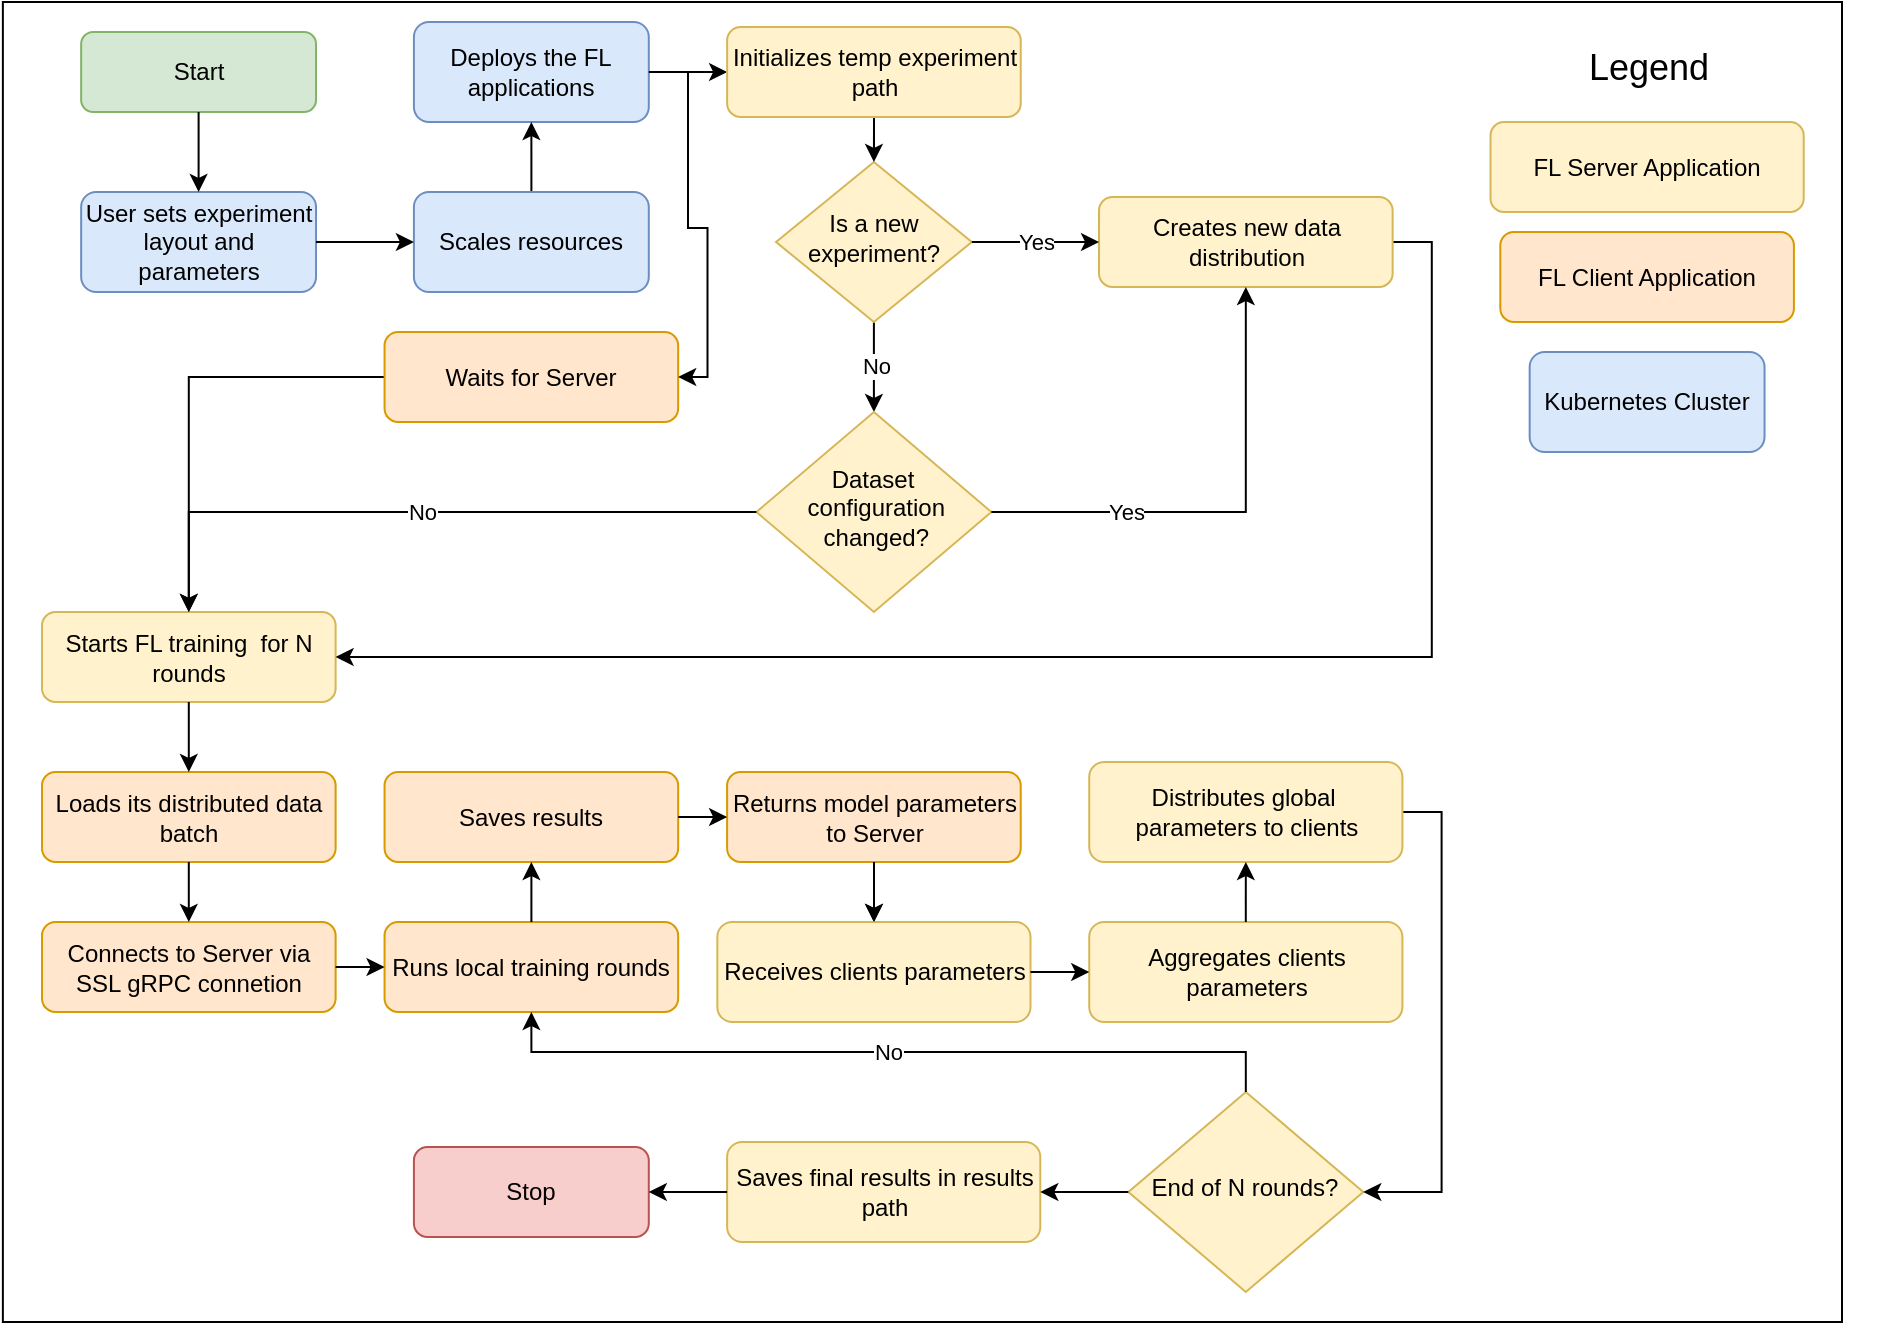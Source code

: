 <mxfile version="21.1.0" type="google">
  <diagram id="C5RBs43oDa-KdzZeNtuy" name="Page-1">
    <mxGraphModel grid="1" page="1" gridSize="10" guides="1" tooltips="1" connect="1" arrows="1" fold="1" pageScale="1" pageWidth="827" pageHeight="1169" math="0" shadow="0">
      <root>
        <mxCell id="WIyWlLk6GJQsqaUBKTNV-0" />
        <mxCell id="WIyWlLk6GJQsqaUBKTNV-1" parent="WIyWlLk6GJQsqaUBKTNV-0" />
        <mxCell id="HQL4r1OjwLESs9Pckm7E-121" value="" style="group" connectable="0" vertex="1" parent="WIyWlLk6GJQsqaUBKTNV-1">
          <mxGeometry x="10" y="85" width="920" height="650" as="geometry" />
        </mxCell>
        <mxCell id="HQL4r1OjwLESs9Pckm7E-125" value="" style="rounded=0;whiteSpace=wrap;html=1;" vertex="1" parent="HQL4r1OjwLESs9Pckm7E-121">
          <mxGeometry x="-19.57" y="-10" width="919.57" height="660" as="geometry" />
        </mxCell>
        <mxCell id="WIyWlLk6GJQsqaUBKTNV-3" value="Start" style="rounded=1;whiteSpace=wrap;html=1;fontSize=12;glass=0;strokeWidth=1;shadow=0;fillColor=#d5e8d4;strokeColor=#82b366;" vertex="1" parent="HQL4r1OjwLESs9Pckm7E-121">
          <mxGeometry x="19.574" y="5" width="117.447" height="40" as="geometry" />
        </mxCell>
        <mxCell id="HQL4r1OjwLESs9Pckm7E-9" value="User sets experiment layout and parameters" style="rounded=1;whiteSpace=wrap;html=1;fontSize=12;glass=0;strokeWidth=1;shadow=0;fillColor=#dae8fc;strokeColor=#6c8ebf;" vertex="1" parent="HQL4r1OjwLESs9Pckm7E-121">
          <mxGeometry x="19.574" y="85" width="117.447" height="50" as="geometry" />
        </mxCell>
        <mxCell id="HQL4r1OjwLESs9Pckm7E-40" style="edgeStyle=orthogonalEdgeStyle;rounded=0;orthogonalLoop=1;jettySize=auto;html=1;entryX=0.5;entryY=0;entryDx=0;entryDy=0;" edge="1" parent="HQL4r1OjwLESs9Pckm7E-121" source="WIyWlLk6GJQsqaUBKTNV-3" target="HQL4r1OjwLESs9Pckm7E-9">
          <mxGeometry relative="1" as="geometry" />
        </mxCell>
        <mxCell id="HQL4r1OjwLESs9Pckm7E-51" value="No" style="edgeStyle=orthogonalEdgeStyle;rounded=0;orthogonalLoop=1;jettySize=auto;html=1;" edge="1" parent="HQL4r1OjwLESs9Pckm7E-121" source="HQL4r1OjwLESs9Pckm7E-32">
          <mxGeometry relative="1" as="geometry">
            <mxPoint x="415.957" y="195" as="targetPoint" />
          </mxGeometry>
        </mxCell>
        <mxCell id="HQL4r1OjwLESs9Pckm7E-32" value="Is a new experiment?" style="rhombus;whiteSpace=wrap;html=1;shadow=0;fontFamily=Helvetica;fontSize=12;align=center;strokeWidth=1;spacing=6;spacingTop=-4;fillColor=#fff2cc;strokeColor=#d6b656;" vertex="1" parent="HQL4r1OjwLESs9Pckm7E-121">
          <mxGeometry x="367.021" y="70" width="97.872" height="80" as="geometry" />
        </mxCell>
        <mxCell id="HQL4r1OjwLESs9Pckm7E-34" value="Dataset&lt;br&gt;&amp;nbsp;configuration&lt;br&gt;&amp;nbsp;changed?" style="rhombus;whiteSpace=wrap;html=1;shadow=0;fontFamily=Helvetica;fontSize=12;align=center;strokeWidth=1;spacing=6;spacingTop=-4;fillColor=#fff2cc;strokeColor=#d6b656;" vertex="1" parent="HQL4r1OjwLESs9Pckm7E-121">
          <mxGeometry x="357.234" y="195" width="117.447" height="100" as="geometry" />
        </mxCell>
        <mxCell id="HQL4r1OjwLESs9Pckm7E-44" style="edgeStyle=orthogonalEdgeStyle;rounded=0;orthogonalLoop=1;jettySize=auto;html=1;entryX=0;entryY=0.5;entryDx=0;entryDy=0;" edge="1" parent="HQL4r1OjwLESs9Pckm7E-121" source="HQL4r1OjwLESs9Pckm7E-37">
          <mxGeometry relative="1" as="geometry">
            <mxPoint x="342.553" y="25" as="targetPoint" />
          </mxGeometry>
        </mxCell>
        <mxCell id="HQL4r1OjwLESs9Pckm7E-37" value="Deploys the FL applications" style="rounded=1;whiteSpace=wrap;html=1;fontSize=12;glass=0;strokeWidth=1;shadow=0;fillColor=#dae8fc;strokeColor=#6c8ebf;" vertex="1" parent="HQL4r1OjwLESs9Pckm7E-121">
          <mxGeometry x="185.957" width="117.447" height="50" as="geometry" />
        </mxCell>
        <mxCell id="HQL4r1OjwLESs9Pckm7E-42" style="edgeStyle=orthogonalEdgeStyle;rounded=0;orthogonalLoop=1;jettySize=auto;html=1;entryX=0.5;entryY=1;entryDx=0;entryDy=0;" edge="1" parent="HQL4r1OjwLESs9Pckm7E-121" source="HQL4r1OjwLESs9Pckm7E-38" target="HQL4r1OjwLESs9Pckm7E-37">
          <mxGeometry relative="1" as="geometry" />
        </mxCell>
        <mxCell id="HQL4r1OjwLESs9Pckm7E-38" value="Scales resources" style="rounded=1;whiteSpace=wrap;html=1;fontSize=12;glass=0;strokeWidth=1;shadow=0;fillColor=#dae8fc;strokeColor=#6c8ebf;" vertex="1" parent="HQL4r1OjwLESs9Pckm7E-121">
          <mxGeometry x="185.957" y="85" width="117.447" height="50" as="geometry" />
        </mxCell>
        <mxCell id="HQL4r1OjwLESs9Pckm7E-41" style="edgeStyle=orthogonalEdgeStyle;rounded=0;orthogonalLoop=1;jettySize=auto;html=1;exitX=1;exitY=0.5;exitDx=0;exitDy=0;entryX=0;entryY=0.5;entryDx=0;entryDy=0;" edge="1" parent="HQL4r1OjwLESs9Pckm7E-121" source="HQL4r1OjwLESs9Pckm7E-9" target="HQL4r1OjwLESs9Pckm7E-38">
          <mxGeometry relative="1" as="geometry" />
        </mxCell>
        <mxCell id="HQL4r1OjwLESs9Pckm7E-49" style="edgeStyle=orthogonalEdgeStyle;rounded=0;orthogonalLoop=1;jettySize=auto;html=1;entryX=0.5;entryY=0;entryDx=0;entryDy=0;" edge="1" parent="HQL4r1OjwLESs9Pckm7E-121" source="HQL4r1OjwLESs9Pckm7E-48" target="HQL4r1OjwLESs9Pckm7E-32">
          <mxGeometry relative="1" as="geometry" />
        </mxCell>
        <mxCell id="HQL4r1OjwLESs9Pckm7E-48" value="Initializes temp experiment path" style="rounded=1;whiteSpace=wrap;html=1;fontSize=12;glass=0;strokeWidth=1;shadow=0;fillColor=#fff2cc;strokeColor=#d6b656;" vertex="1" parent="HQL4r1OjwLESs9Pckm7E-121">
          <mxGeometry x="342.553" y="2.5" width="146.809" height="45" as="geometry" />
        </mxCell>
        <mxCell id="HQL4r1OjwLESs9Pckm7E-52" value="Starts FL training&amp;nbsp; for N rounds" style="rounded=1;whiteSpace=wrap;html=1;fontSize=12;glass=0;strokeWidth=1;shadow=0;fillColor=#fff2cc;strokeColor=#d6b656;" vertex="1" parent="HQL4r1OjwLESs9Pckm7E-121">
          <mxGeometry y="295" width="146.809" height="45" as="geometry" />
        </mxCell>
        <mxCell id="HQL4r1OjwLESs9Pckm7E-53" value="No" style="edgeStyle=orthogonalEdgeStyle;rounded=0;orthogonalLoop=1;jettySize=auto;html=1;exitX=0;exitY=0.5;exitDx=0;exitDy=0;entryX=0.5;entryY=0;entryDx=0;entryDy=0;" edge="1" parent="HQL4r1OjwLESs9Pckm7E-121" source="HQL4r1OjwLESs9Pckm7E-34" target="HQL4r1OjwLESs9Pckm7E-52">
          <mxGeometry relative="1" as="geometry" />
        </mxCell>
        <mxCell id="HQL4r1OjwLESs9Pckm7E-90" style="edgeStyle=orthogonalEdgeStyle;rounded=0;orthogonalLoop=1;jettySize=auto;html=1;entryX=1;entryY=0.5;entryDx=0;entryDy=0;" edge="1" parent="HQL4r1OjwLESs9Pckm7E-121" source="HQL4r1OjwLESs9Pckm7E-54" target="HQL4r1OjwLESs9Pckm7E-52">
          <mxGeometry relative="1" as="geometry">
            <Array as="points">
              <mxPoint x="694.894" y="110" />
              <mxPoint x="694.894" y="318" />
            </Array>
          </mxGeometry>
        </mxCell>
        <mxCell id="HQL4r1OjwLESs9Pckm7E-54" value="Creates new data distribution" style="rounded=1;whiteSpace=wrap;html=1;fontSize=12;glass=0;strokeWidth=1;shadow=0;fillColor=#fff2cc;strokeColor=#d6b656;" vertex="1" parent="HQL4r1OjwLESs9Pckm7E-121">
          <mxGeometry x="528.511" y="87.5" width="146.809" height="45" as="geometry" />
        </mxCell>
        <mxCell id="HQL4r1OjwLESs9Pckm7E-56" value="Yes" style="edgeStyle=orthogonalEdgeStyle;rounded=0;orthogonalLoop=1;jettySize=auto;html=1;entryX=0;entryY=0.5;entryDx=0;entryDy=0;" edge="1" parent="HQL4r1OjwLESs9Pckm7E-121" source="HQL4r1OjwLESs9Pckm7E-32" target="HQL4r1OjwLESs9Pckm7E-54">
          <mxGeometry relative="1" as="geometry" />
        </mxCell>
        <mxCell id="HQL4r1OjwLESs9Pckm7E-57" value="Yes" style="edgeStyle=orthogonalEdgeStyle;rounded=0;orthogonalLoop=1;jettySize=auto;html=1;entryX=0.5;entryY=1;entryDx=0;entryDy=0;" edge="1" parent="HQL4r1OjwLESs9Pckm7E-121" source="HQL4r1OjwLESs9Pckm7E-34" target="HQL4r1OjwLESs9Pckm7E-54">
          <mxGeometry x="-0.441" relative="1" as="geometry">
            <mxPoint as="offset" />
          </mxGeometry>
        </mxCell>
        <mxCell id="HQL4r1OjwLESs9Pckm7E-89" style="edgeStyle=orthogonalEdgeStyle;rounded=0;orthogonalLoop=1;jettySize=auto;html=1;entryX=0.5;entryY=0;entryDx=0;entryDy=0;" edge="1" parent="HQL4r1OjwLESs9Pckm7E-121" source="HQL4r1OjwLESs9Pckm7E-59" target="HQL4r1OjwLESs9Pckm7E-52">
          <mxGeometry relative="1" as="geometry" />
        </mxCell>
        <mxCell id="HQL4r1OjwLESs9Pckm7E-59" value="Waits for Server" style="rounded=1;whiteSpace=wrap;html=1;fontSize=12;glass=0;strokeWidth=1;shadow=0;fillColor=#ffe6cc;strokeColor=#d79b00;" vertex="1" parent="HQL4r1OjwLESs9Pckm7E-121">
          <mxGeometry x="171.277" y="155" width="146.809" height="45" as="geometry" />
        </mxCell>
        <mxCell id="HQL4r1OjwLESs9Pckm7E-61" style="edgeStyle=orthogonalEdgeStyle;rounded=0;orthogonalLoop=1;jettySize=auto;html=1;entryX=1;entryY=0.5;entryDx=0;entryDy=0;" edge="1" parent="HQL4r1OjwLESs9Pckm7E-121" source="HQL4r1OjwLESs9Pckm7E-37" target="HQL4r1OjwLESs9Pckm7E-59">
          <mxGeometry relative="1" as="geometry">
            <Array as="points">
              <mxPoint x="322.979" y="25" />
              <mxPoint x="322.979" y="103" />
              <mxPoint x="332.766" y="103" />
              <mxPoint x="332.766" y="178" />
            </Array>
          </mxGeometry>
        </mxCell>
        <mxCell id="HQL4r1OjwLESs9Pckm7E-65" value="Loads its distributed data batch" style="rounded=1;whiteSpace=wrap;html=1;fontSize=12;glass=0;strokeWidth=1;shadow=0;fillColor=#ffe6cc;strokeColor=#d79b00;" vertex="1" parent="HQL4r1OjwLESs9Pckm7E-121">
          <mxGeometry y="375" width="146.809" height="45" as="geometry" />
        </mxCell>
        <mxCell id="HQL4r1OjwLESs9Pckm7E-91" style="edgeStyle=orthogonalEdgeStyle;rounded=0;orthogonalLoop=1;jettySize=auto;html=1;entryX=0.5;entryY=0;entryDx=0;entryDy=0;" edge="1" parent="HQL4r1OjwLESs9Pckm7E-121" source="HQL4r1OjwLESs9Pckm7E-52" target="HQL4r1OjwLESs9Pckm7E-65">
          <mxGeometry relative="1" as="geometry" />
        </mxCell>
        <mxCell id="HQL4r1OjwLESs9Pckm7E-66" value="Connects to Server via SSL gRPC connetion" style="rounded=1;whiteSpace=wrap;html=1;fontSize=12;glass=0;strokeWidth=1;shadow=0;fillColor=#ffe6cc;strokeColor=#d79b00;" vertex="1" parent="HQL4r1OjwLESs9Pckm7E-121">
          <mxGeometry y="450" width="146.809" height="45" as="geometry" />
        </mxCell>
        <mxCell id="HQL4r1OjwLESs9Pckm7E-77" style="edgeStyle=orthogonalEdgeStyle;rounded=0;orthogonalLoop=1;jettySize=auto;html=1;entryX=0.5;entryY=0;entryDx=0;entryDy=0;" edge="1" parent="HQL4r1OjwLESs9Pckm7E-121" source="HQL4r1OjwLESs9Pckm7E-65" target="HQL4r1OjwLESs9Pckm7E-66">
          <mxGeometry relative="1" as="geometry" />
        </mxCell>
        <mxCell id="HQL4r1OjwLESs9Pckm7E-74" value="End of N rounds?" style="rhombus;whiteSpace=wrap;html=1;shadow=0;fontFamily=Helvetica;fontSize=12;align=center;strokeWidth=1;spacing=6;spacingTop=-4;fillColor=#fff2cc;strokeColor=#d6b656;" vertex="1" parent="HQL4r1OjwLESs9Pckm7E-121">
          <mxGeometry x="543.191" y="535" width="117.447" height="100" as="geometry" />
        </mxCell>
        <mxCell id="HQL4r1OjwLESs9Pckm7E-78" value="Runs local training rounds" style="rounded=1;whiteSpace=wrap;html=1;fontSize=12;glass=0;strokeWidth=1;shadow=0;fillColor=#ffe6cc;strokeColor=#d79b00;" vertex="1" parent="HQL4r1OjwLESs9Pckm7E-121">
          <mxGeometry x="171.277" y="450" width="146.809" height="45" as="geometry" />
        </mxCell>
        <mxCell id="HQL4r1OjwLESs9Pckm7E-97" style="edgeStyle=orthogonalEdgeStyle;rounded=0;orthogonalLoop=1;jettySize=auto;html=1;" edge="1" parent="HQL4r1OjwLESs9Pckm7E-121" source="HQL4r1OjwLESs9Pckm7E-66" target="HQL4r1OjwLESs9Pckm7E-78">
          <mxGeometry relative="1" as="geometry" />
        </mxCell>
        <mxCell id="HQL4r1OjwLESs9Pckm7E-113" value="No" style="edgeStyle=orthogonalEdgeStyle;rounded=0;orthogonalLoop=1;jettySize=auto;html=1;exitX=0.5;exitY=0;exitDx=0;exitDy=0;entryX=0.5;entryY=1;entryDx=0;entryDy=0;" edge="1" parent="HQL4r1OjwLESs9Pckm7E-121" source="HQL4r1OjwLESs9Pckm7E-74" target="HQL4r1OjwLESs9Pckm7E-78">
          <mxGeometry relative="1" as="geometry" />
        </mxCell>
        <mxCell id="HQL4r1OjwLESs9Pckm7E-81" value="Saves results" style="rounded=1;whiteSpace=wrap;html=1;fontSize=12;glass=0;strokeWidth=1;shadow=0;fillColor=#ffe6cc;strokeColor=#d79b00;" vertex="1" parent="HQL4r1OjwLESs9Pckm7E-121">
          <mxGeometry x="171.277" y="375" width="146.809" height="45" as="geometry" />
        </mxCell>
        <mxCell id="HQL4r1OjwLESs9Pckm7E-99" style="edgeStyle=orthogonalEdgeStyle;rounded=0;orthogonalLoop=1;jettySize=auto;html=1;entryX=0.5;entryY=1;entryDx=0;entryDy=0;" edge="1" parent="HQL4r1OjwLESs9Pckm7E-121" source="HQL4r1OjwLESs9Pckm7E-78" target="HQL4r1OjwLESs9Pckm7E-81">
          <mxGeometry relative="1" as="geometry" />
        </mxCell>
        <mxCell id="HQL4r1OjwLESs9Pckm7E-107" style="edgeStyle=orthogonalEdgeStyle;rounded=0;orthogonalLoop=1;jettySize=auto;html=1;entryX=0.5;entryY=0;entryDx=0;entryDy=0;" edge="1" parent="HQL4r1OjwLESs9Pckm7E-121" source="HQL4r1OjwLESs9Pckm7E-105">
          <mxGeometry relative="1" as="geometry">
            <mxPoint x="415.957" y="450" as="targetPoint" />
          </mxGeometry>
        </mxCell>
        <mxCell id="HQL4r1OjwLESs9Pckm7E-105" value="Returns model parameters to Server" style="rounded=1;whiteSpace=wrap;html=1;fontSize=12;glass=0;strokeWidth=1;shadow=0;fillColor=#ffe6cc;strokeColor=#d79b00;" vertex="1" parent="HQL4r1OjwLESs9Pckm7E-121">
          <mxGeometry x="342.553" y="375" width="146.809" height="45" as="geometry" />
        </mxCell>
        <mxCell id="HQL4r1OjwLESs9Pckm7E-100" style="edgeStyle=orthogonalEdgeStyle;rounded=0;orthogonalLoop=1;jettySize=auto;html=1;entryX=0;entryY=0.5;entryDx=0;entryDy=0;" edge="1" parent="HQL4r1OjwLESs9Pckm7E-121" source="HQL4r1OjwLESs9Pckm7E-81" target="HQL4r1OjwLESs9Pckm7E-105">
          <mxGeometry relative="1" as="geometry">
            <mxPoint x="337.66" y="397.5" as="targetPoint" />
          </mxGeometry>
        </mxCell>
        <mxCell id="HQL4r1OjwLESs9Pckm7E-106" value="Receives clients parameters" style="rounded=1;whiteSpace=wrap;html=1;fontSize=12;glass=0;strokeWidth=1;shadow=0;fillColor=#fff2cc;strokeColor=#d6b656;" vertex="1" parent="HQL4r1OjwLESs9Pckm7E-121">
          <mxGeometry x="337.66" y="450" width="156.596" height="50" as="geometry" />
        </mxCell>
        <mxCell id="HQL4r1OjwLESs9Pckm7E-120" value="" style="edgeStyle=orthogonalEdgeStyle;rounded=0;orthogonalLoop=1;jettySize=auto;html=1;" edge="1" parent="HQL4r1OjwLESs9Pckm7E-121" source="HQL4r1OjwLESs9Pckm7E-105" target="HQL4r1OjwLESs9Pckm7E-106">
          <mxGeometry relative="1" as="geometry" />
        </mxCell>
        <mxCell id="HQL4r1OjwLESs9Pckm7E-108" value="Aggregates clients parameters" style="rounded=1;whiteSpace=wrap;html=1;fontSize=12;glass=0;strokeWidth=1;shadow=0;fillColor=#fff2cc;strokeColor=#d6b656;" vertex="1" parent="HQL4r1OjwLESs9Pckm7E-121">
          <mxGeometry x="523.617" y="450" width="156.596" height="50" as="geometry" />
        </mxCell>
        <mxCell id="HQL4r1OjwLESs9Pckm7E-110" style="edgeStyle=orthogonalEdgeStyle;rounded=0;orthogonalLoop=1;jettySize=auto;html=1;entryX=0;entryY=0.5;entryDx=0;entryDy=0;" edge="1" parent="HQL4r1OjwLESs9Pckm7E-121" source="HQL4r1OjwLESs9Pckm7E-106" target="HQL4r1OjwLESs9Pckm7E-108">
          <mxGeometry relative="1" as="geometry" />
        </mxCell>
        <mxCell id="HQL4r1OjwLESs9Pckm7E-112" style="edgeStyle=orthogonalEdgeStyle;rounded=0;orthogonalLoop=1;jettySize=auto;html=1;entryX=1;entryY=0.5;entryDx=0;entryDy=0;" edge="1" parent="HQL4r1OjwLESs9Pckm7E-121" source="HQL4r1OjwLESs9Pckm7E-109" target="HQL4r1OjwLESs9Pckm7E-74">
          <mxGeometry relative="1" as="geometry">
            <Array as="points">
              <mxPoint x="699.787" y="395" />
              <mxPoint x="699.787" y="585" />
            </Array>
          </mxGeometry>
        </mxCell>
        <mxCell id="HQL4r1OjwLESs9Pckm7E-109" value="Distributes global&amp;nbsp; parameters to clients" style="rounded=1;whiteSpace=wrap;html=1;fontSize=12;glass=0;strokeWidth=1;shadow=0;fillColor=#fff2cc;strokeColor=#d6b656;" vertex="1" parent="HQL4r1OjwLESs9Pckm7E-121">
          <mxGeometry x="523.617" y="370" width="156.596" height="50" as="geometry" />
        </mxCell>
        <mxCell id="HQL4r1OjwLESs9Pckm7E-111" style="edgeStyle=orthogonalEdgeStyle;rounded=0;orthogonalLoop=1;jettySize=auto;html=1;entryX=0.5;entryY=1;entryDx=0;entryDy=0;" edge="1" parent="HQL4r1OjwLESs9Pckm7E-121" source="HQL4r1OjwLESs9Pckm7E-108" target="HQL4r1OjwLESs9Pckm7E-109">
          <mxGeometry relative="1" as="geometry" />
        </mxCell>
        <mxCell id="HQL4r1OjwLESs9Pckm7E-115" value="Saves final results in results path" style="rounded=1;whiteSpace=wrap;html=1;fontSize=12;glass=0;strokeWidth=1;shadow=0;fillColor=#fff2cc;strokeColor=#d6b656;" vertex="1" parent="HQL4r1OjwLESs9Pckm7E-121">
          <mxGeometry x="342.553" y="560" width="156.596" height="50" as="geometry" />
        </mxCell>
        <mxCell id="HQL4r1OjwLESs9Pckm7E-114" style="edgeStyle=orthogonalEdgeStyle;rounded=0;orthogonalLoop=1;jettySize=auto;html=1;entryX=1;entryY=0.5;entryDx=0;entryDy=0;" edge="1" parent="HQL4r1OjwLESs9Pckm7E-121" source="HQL4r1OjwLESs9Pckm7E-74" target="HQL4r1OjwLESs9Pckm7E-115">
          <mxGeometry relative="1" as="geometry">
            <mxPoint x="508.936" y="585" as="targetPoint" />
          </mxGeometry>
        </mxCell>
        <mxCell id="HQL4r1OjwLESs9Pckm7E-117" value="Stop" style="rounded=1;whiteSpace=wrap;html=1;fontSize=12;glass=0;strokeWidth=1;shadow=0;fillColor=#f8cecc;strokeColor=#b85450;" vertex="1" parent="HQL4r1OjwLESs9Pckm7E-121">
          <mxGeometry x="185.957" y="562.5" width="117.447" height="45" as="geometry" />
        </mxCell>
        <mxCell id="HQL4r1OjwLESs9Pckm7E-118" style="edgeStyle=orthogonalEdgeStyle;rounded=0;orthogonalLoop=1;jettySize=auto;html=1;entryX=1;entryY=0.5;entryDx=0;entryDy=0;" edge="1" parent="HQL4r1OjwLESs9Pckm7E-121" source="HQL4r1OjwLESs9Pckm7E-115" target="HQL4r1OjwLESs9Pckm7E-117">
          <mxGeometry relative="1" as="geometry" />
        </mxCell>
        <mxCell id="HQL4r1OjwLESs9Pckm7E-129" value="Legend" style="text;html=1;align=center;verticalAlign=middle;resizable=0;points=[];autosize=1;strokeColor=none;fillColor=none;fontSize=18;" vertex="1" parent="HQL4r1OjwLESs9Pckm7E-121">
          <mxGeometry x="763.404" y="2.5" width="80" height="40" as="geometry" />
        </mxCell>
        <mxCell id="HQL4r1OjwLESs9Pckm7E-130" value="FL Server Application" style="rounded=1;whiteSpace=wrap;html=1;fontSize=12;glass=0;strokeWidth=1;shadow=0;fillColor=#fff2cc;strokeColor=#d6b656;" vertex="1" parent="HQL4r1OjwLESs9Pckm7E-121">
          <mxGeometry x="724.255" y="50" width="156.596" height="45" as="geometry" />
        </mxCell>
        <mxCell id="HQL4r1OjwLESs9Pckm7E-131" value="Kubernetes Cluster" style="rounded=1;whiteSpace=wrap;html=1;fontSize=12;glass=0;strokeWidth=1;shadow=0;fillColor=#dae8fc;strokeColor=#6c8ebf;" vertex="1" parent="HQL4r1OjwLESs9Pckm7E-121">
          <mxGeometry x="743.83" y="165" width="117.447" height="50" as="geometry" />
        </mxCell>
        <mxCell id="HQL4r1OjwLESs9Pckm7E-132" value="FL Client Application" style="rounded=1;whiteSpace=wrap;html=1;fontSize=12;glass=0;strokeWidth=1;shadow=0;fillColor=#ffe6cc;strokeColor=#d79b00;" vertex="1" parent="HQL4r1OjwLESs9Pckm7E-121">
          <mxGeometry x="729.149" y="105" width="146.809" height="45" as="geometry" />
        </mxCell>
      </root>
    </mxGraphModel>
  </diagram>
</mxfile>
